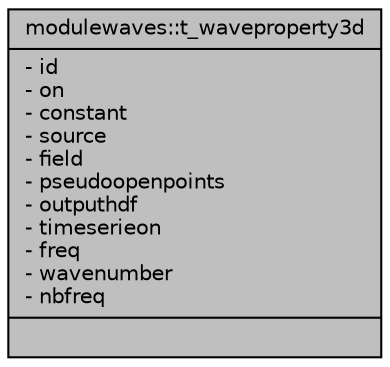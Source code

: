 digraph "modulewaves::t_waveproperty3d"
{
 // LATEX_PDF_SIZE
  edge [fontname="Helvetica",fontsize="10",labelfontname="Helvetica",labelfontsize="10"];
  node [fontname="Helvetica",fontsize="10",shape=record];
  Node1 [label="{modulewaves::t_waveproperty3d\n|- id\l- on\l- constant\l- source\l- field\l- pseudoopenpoints\l- outputhdf\l- timeserieon\l- freq\l- wavenumber\l- nbfreq\l|}",height=0.2,width=0.4,color="black", fillcolor="grey75", style="filled", fontcolor="black",tooltip=" "];
}
